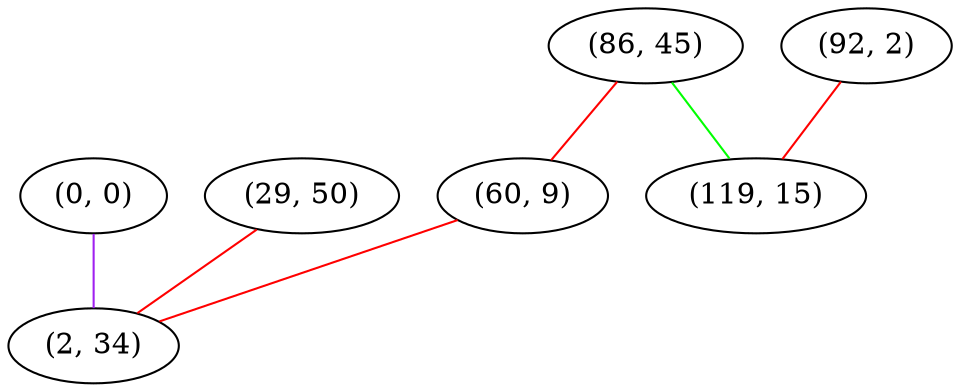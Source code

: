 graph "" {
"(0, 0)";
"(29, 50)";
"(86, 45)";
"(60, 9)";
"(92, 2)";
"(119, 15)";
"(2, 34)";
"(0, 0)" -- "(2, 34)"  [color=purple, key=0, weight=4];
"(29, 50)" -- "(2, 34)"  [color=red, key=0, weight=1];
"(86, 45)" -- "(60, 9)"  [color=red, key=0, weight=1];
"(86, 45)" -- "(119, 15)"  [color=green, key=0, weight=2];
"(60, 9)" -- "(2, 34)"  [color=red, key=0, weight=1];
"(92, 2)" -- "(119, 15)"  [color=red, key=0, weight=1];
}

